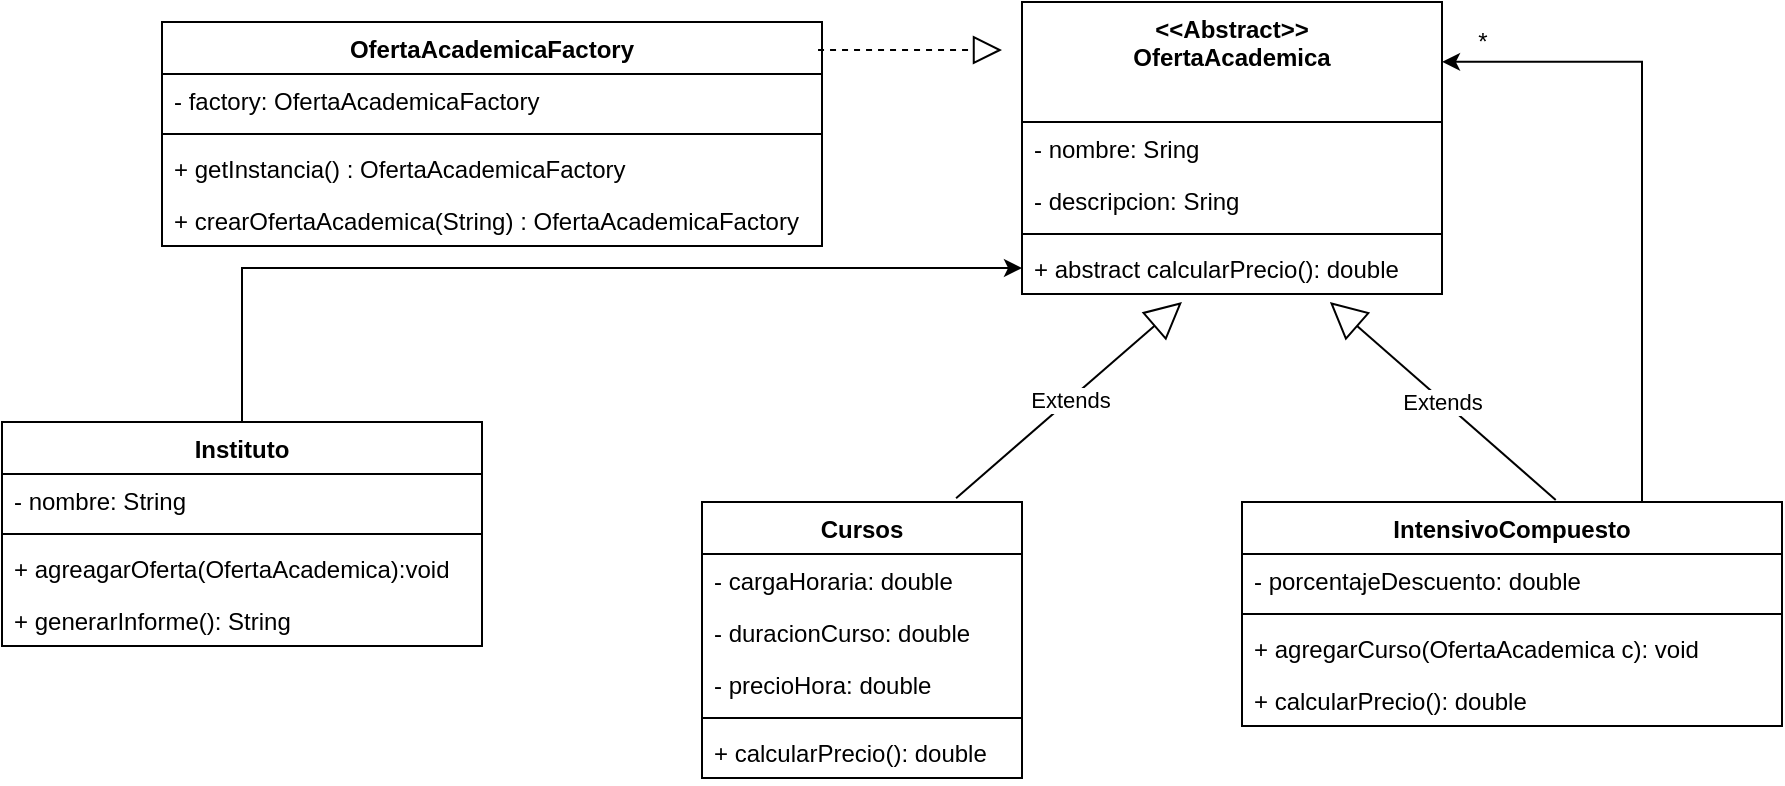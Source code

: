 <mxfile version="15.8.7" type="device"><diagram id="I60SCeAmJQBiY9AlfCow" name="Página-1"><mxGraphModel dx="1440" dy="553" grid="1" gridSize="10" guides="1" tooltips="1" connect="1" arrows="1" fold="1" page="1" pageScale="1" pageWidth="827" pageHeight="1169" math="0" shadow="0"><root><mxCell id="0"/><mxCell id="1" parent="0"/><mxCell id="iQOZqQ7JNTVdH0bEoJsO-21" style="edgeStyle=orthogonalEdgeStyle;rounded=0;orthogonalLoop=1;jettySize=auto;html=1;entryX=1;entryY=0.205;entryDx=0;entryDy=0;entryPerimeter=0;" edge="1" parent="1" source="iQOZqQ7JNTVdH0bEoJsO-1" target="iQOZqQ7JNTVdH0bEoJsO-9"><mxGeometry relative="1" as="geometry"><mxPoint x="280" y="90" as="targetPoint"/><Array as="points"><mxPoint x="340" y="100"/></Array></mxGeometry></mxCell><mxCell id="iQOZqQ7JNTVdH0bEoJsO-1" value="IntensivoCompuesto" style="swimlane;fontStyle=1;align=center;verticalAlign=top;childLayout=stackLayout;horizontal=1;startSize=26;horizontalStack=0;resizeParent=1;resizeParentMax=0;resizeLast=0;collapsible=1;marginBottom=0;" vertex="1" parent="1"><mxGeometry x="140" y="320" width="270" height="112" as="geometry"/></mxCell><mxCell id="iQOZqQ7JNTVdH0bEoJsO-2" value="- porcentajeDescuento: double" style="text;strokeColor=none;fillColor=none;align=left;verticalAlign=top;spacingLeft=4;spacingRight=4;overflow=hidden;rotatable=0;points=[[0,0.5],[1,0.5]];portConstraint=eastwest;" vertex="1" parent="iQOZqQ7JNTVdH0bEoJsO-1"><mxGeometry y="26" width="270" height="26" as="geometry"/></mxCell><mxCell id="iQOZqQ7JNTVdH0bEoJsO-3" value="" style="line;strokeWidth=1;fillColor=none;align=left;verticalAlign=middle;spacingTop=-1;spacingLeft=3;spacingRight=3;rotatable=0;labelPosition=right;points=[];portConstraint=eastwest;" vertex="1" parent="iQOZqQ7JNTVdH0bEoJsO-1"><mxGeometry y="52" width="270" height="8" as="geometry"/></mxCell><mxCell id="iQOZqQ7JNTVdH0bEoJsO-17" value="+ agregarCurso(OfertaAcademica c): void" style="text;strokeColor=none;fillColor=none;align=left;verticalAlign=top;spacingLeft=4;spacingRight=4;overflow=hidden;rotatable=0;points=[[0,0.5],[1,0.5]];portConstraint=eastwest;" vertex="1" parent="iQOZqQ7JNTVdH0bEoJsO-1"><mxGeometry y="60" width="270" height="26" as="geometry"/></mxCell><mxCell id="iQOZqQ7JNTVdH0bEoJsO-18" value="+ calcularPrecio(): double" style="text;strokeColor=none;fillColor=none;align=left;verticalAlign=top;spacingLeft=4;spacingRight=4;overflow=hidden;rotatable=0;points=[[0,0.5],[1,0.5]];portConstraint=eastwest;" vertex="1" parent="iQOZqQ7JNTVdH0bEoJsO-1"><mxGeometry y="86" width="270" height="26" as="geometry"/></mxCell><mxCell id="iQOZqQ7JNTVdH0bEoJsO-5" value="Cursos" style="swimlane;fontStyle=1;align=center;verticalAlign=top;childLayout=stackLayout;horizontal=1;startSize=26;horizontalStack=0;resizeParent=1;resizeParentMax=0;resizeLast=0;collapsible=1;marginBottom=0;" vertex="1" parent="1"><mxGeometry x="-130" y="320" width="160" height="138" as="geometry"/></mxCell><mxCell id="iQOZqQ7JNTVdH0bEoJsO-6" value="- cargaHoraria: double" style="text;strokeColor=none;fillColor=none;align=left;verticalAlign=top;spacingLeft=4;spacingRight=4;overflow=hidden;rotatable=0;points=[[0,0.5],[1,0.5]];portConstraint=eastwest;" vertex="1" parent="iQOZqQ7JNTVdH0bEoJsO-5"><mxGeometry y="26" width="160" height="26" as="geometry"/></mxCell><mxCell id="iQOZqQ7JNTVdH0bEoJsO-14" value="- duracionCurso: double" style="text;strokeColor=none;fillColor=none;align=left;verticalAlign=top;spacingLeft=4;spacingRight=4;overflow=hidden;rotatable=0;points=[[0,0.5],[1,0.5]];portConstraint=eastwest;" vertex="1" parent="iQOZqQ7JNTVdH0bEoJsO-5"><mxGeometry y="52" width="160" height="26" as="geometry"/></mxCell><mxCell id="iQOZqQ7JNTVdH0bEoJsO-15" value="- precioHora: double" style="text;strokeColor=none;fillColor=none;align=left;verticalAlign=top;spacingLeft=4;spacingRight=4;overflow=hidden;rotatable=0;points=[[0,0.5],[1,0.5]];portConstraint=eastwest;" vertex="1" parent="iQOZqQ7JNTVdH0bEoJsO-5"><mxGeometry y="78" width="160" height="26" as="geometry"/></mxCell><mxCell id="iQOZqQ7JNTVdH0bEoJsO-7" value="" style="line;strokeWidth=1;fillColor=none;align=left;verticalAlign=middle;spacingTop=-1;spacingLeft=3;spacingRight=3;rotatable=0;labelPosition=right;points=[];portConstraint=eastwest;" vertex="1" parent="iQOZqQ7JNTVdH0bEoJsO-5"><mxGeometry y="104" width="160" height="8" as="geometry"/></mxCell><mxCell id="iQOZqQ7JNTVdH0bEoJsO-8" value="+ calcularPrecio(): double" style="text;strokeColor=none;fillColor=none;align=left;verticalAlign=top;spacingLeft=4;spacingRight=4;overflow=hidden;rotatable=0;points=[[0,0.5],[1,0.5]];portConstraint=eastwest;" vertex="1" parent="iQOZqQ7JNTVdH0bEoJsO-5"><mxGeometry y="112" width="160" height="26" as="geometry"/></mxCell><mxCell id="iQOZqQ7JNTVdH0bEoJsO-9" value="&lt;&lt;Abstract&gt;&gt;&#10;OfertaAcademica" style="swimlane;fontStyle=1;align=center;verticalAlign=top;childLayout=stackLayout;horizontal=1;startSize=60;horizontalStack=0;resizeParent=1;resizeParentMax=0;resizeLast=0;collapsible=1;marginBottom=0;" vertex="1" parent="1"><mxGeometry x="30" y="70" width="210" height="146" as="geometry"/></mxCell><mxCell id="iQOZqQ7JNTVdH0bEoJsO-10" value="- nombre: Sring" style="text;strokeColor=none;fillColor=none;align=left;verticalAlign=top;spacingLeft=4;spacingRight=4;overflow=hidden;rotatable=0;points=[[0,0.5],[1,0.5]];portConstraint=eastwest;" vertex="1" parent="iQOZqQ7JNTVdH0bEoJsO-9"><mxGeometry y="60" width="210" height="26" as="geometry"/></mxCell><mxCell id="iQOZqQ7JNTVdH0bEoJsO-13" value="- descripcion: Sring" style="text;strokeColor=none;fillColor=none;align=left;verticalAlign=top;spacingLeft=4;spacingRight=4;overflow=hidden;rotatable=0;points=[[0,0.5],[1,0.5]];portConstraint=eastwest;" vertex="1" parent="iQOZqQ7JNTVdH0bEoJsO-9"><mxGeometry y="86" width="210" height="26" as="geometry"/></mxCell><mxCell id="iQOZqQ7JNTVdH0bEoJsO-11" value="" style="line;strokeWidth=1;fillColor=none;align=left;verticalAlign=middle;spacingTop=-1;spacingLeft=3;spacingRight=3;rotatable=0;labelPosition=right;points=[];portConstraint=eastwest;" vertex="1" parent="iQOZqQ7JNTVdH0bEoJsO-9"><mxGeometry y="112" width="210" height="8" as="geometry"/></mxCell><mxCell id="iQOZqQ7JNTVdH0bEoJsO-12" value="+ abstract calcularPrecio(): double" style="text;strokeColor=none;fillColor=none;align=left;verticalAlign=top;spacingLeft=4;spacingRight=4;overflow=hidden;rotatable=0;points=[[0,0.5],[1,0.5]];portConstraint=eastwest;" vertex="1" parent="iQOZqQ7JNTVdH0bEoJsO-9"><mxGeometry y="120" width="210" height="26" as="geometry"/></mxCell><mxCell id="iQOZqQ7JNTVdH0bEoJsO-19" value="Extends" style="endArrow=block;endSize=16;endFill=0;html=1;rounded=0;exitX=0.581;exitY=-0.009;exitDx=0;exitDy=0;exitPerimeter=0;entryX=0.733;entryY=1.154;entryDx=0;entryDy=0;entryPerimeter=0;" edge="1" parent="1" source="iQOZqQ7JNTVdH0bEoJsO-1" target="iQOZqQ7JNTVdH0bEoJsO-12"><mxGeometry width="160" relative="1" as="geometry"><mxPoint x="-10" y="290" as="sourcePoint"/><mxPoint x="170" y="240" as="targetPoint"/></mxGeometry></mxCell><mxCell id="iQOZqQ7JNTVdH0bEoJsO-20" value="Extends" style="endArrow=block;endSize=16;endFill=0;html=1;rounded=0;exitX=0.794;exitY=-0.014;exitDx=0;exitDy=0;exitPerimeter=0;" edge="1" parent="1" source="iQOZqQ7JNTVdH0bEoJsO-5"><mxGeometry width="160" relative="1" as="geometry"><mxPoint x="-10" y="290" as="sourcePoint"/><mxPoint x="110" y="220" as="targetPoint"/></mxGeometry></mxCell><mxCell id="iQOZqQ7JNTVdH0bEoJsO-22" value="*" style="text;html=1;align=center;verticalAlign=middle;resizable=0;points=[];autosize=1;strokeColor=none;fillColor=none;" vertex="1" parent="1"><mxGeometry x="250" y="80" width="20" height="20" as="geometry"/></mxCell><mxCell id="iQOZqQ7JNTVdH0bEoJsO-23" value="OfertaAcademicaFactory" style="swimlane;fontStyle=1;align=center;verticalAlign=top;childLayout=stackLayout;horizontal=1;startSize=26;horizontalStack=0;resizeParent=1;resizeParentMax=0;resizeLast=0;collapsible=1;marginBottom=0;" vertex="1" parent="1"><mxGeometry x="-400" y="80" width="330" height="112" as="geometry"/></mxCell><mxCell id="iQOZqQ7JNTVdH0bEoJsO-26" value="- factory: OfertaAcademicaFactory" style="text;strokeColor=none;fillColor=none;align=left;verticalAlign=top;spacingLeft=4;spacingRight=4;overflow=hidden;rotatable=0;points=[[0,0.5],[1,0.5]];portConstraint=eastwest;" vertex="1" parent="iQOZqQ7JNTVdH0bEoJsO-23"><mxGeometry y="26" width="330" height="26" as="geometry"/></mxCell><mxCell id="iQOZqQ7JNTVdH0bEoJsO-27" value="" style="line;strokeWidth=1;fillColor=none;align=left;verticalAlign=middle;spacingTop=-1;spacingLeft=3;spacingRight=3;rotatable=0;labelPosition=right;points=[];portConstraint=eastwest;" vertex="1" parent="iQOZqQ7JNTVdH0bEoJsO-23"><mxGeometry y="52" width="330" height="8" as="geometry"/></mxCell><mxCell id="iQOZqQ7JNTVdH0bEoJsO-28" value="+ getInstancia() : OfertaAcademicaFactory" style="text;strokeColor=none;fillColor=none;align=left;verticalAlign=top;spacingLeft=4;spacingRight=4;overflow=hidden;rotatable=0;points=[[0,0.5],[1,0.5]];portConstraint=eastwest;" vertex="1" parent="iQOZqQ7JNTVdH0bEoJsO-23"><mxGeometry y="60" width="330" height="26" as="geometry"/></mxCell><mxCell id="iQOZqQ7JNTVdH0bEoJsO-30" value="+ crearOfertaAcademica(String) : OfertaAcademicaFactory" style="text;strokeColor=none;fillColor=none;align=left;verticalAlign=top;spacingLeft=4;spacingRight=4;overflow=hidden;rotatable=0;points=[[0,0.5],[1,0.5]];portConstraint=eastwest;" vertex="1" parent="iQOZqQ7JNTVdH0bEoJsO-23"><mxGeometry y="86" width="330" height="26" as="geometry"/></mxCell><mxCell id="iQOZqQ7JNTVdH0bEoJsO-29" value="" style="endArrow=block;dashed=1;endFill=0;endSize=12;html=1;rounded=0;exitX=0.994;exitY=0.125;exitDx=0;exitDy=0;exitPerimeter=0;" edge="1" parent="1" source="iQOZqQ7JNTVdH0bEoJsO-23"><mxGeometry width="160" relative="1" as="geometry"><mxPoint x="-190" y="290" as="sourcePoint"/><mxPoint x="20" y="94" as="targetPoint"/></mxGeometry></mxCell><mxCell id="iQOZqQ7JNTVdH0bEoJsO-37" style="edgeStyle=orthogonalEdgeStyle;rounded=0;orthogonalLoop=1;jettySize=auto;html=1;entryX=0;entryY=0.5;entryDx=0;entryDy=0;" edge="1" parent="1" source="iQOZqQ7JNTVdH0bEoJsO-31" target="iQOZqQ7JNTVdH0bEoJsO-12"><mxGeometry relative="1" as="geometry"/></mxCell><mxCell id="iQOZqQ7JNTVdH0bEoJsO-31" value="Instituto" style="swimlane;fontStyle=1;align=center;verticalAlign=top;childLayout=stackLayout;horizontal=1;startSize=26;horizontalStack=0;resizeParent=1;resizeParentMax=0;resizeLast=0;collapsible=1;marginBottom=0;" vertex="1" parent="1"><mxGeometry x="-480" y="280" width="240" height="112" as="geometry"/></mxCell><mxCell id="iQOZqQ7JNTVdH0bEoJsO-33" value="- nombre: String" style="text;strokeColor=none;fillColor=none;align=left;verticalAlign=top;spacingLeft=4;spacingRight=4;overflow=hidden;rotatable=0;points=[[0,0.5],[1,0.5]];portConstraint=eastwest;" vertex="1" parent="iQOZqQ7JNTVdH0bEoJsO-31"><mxGeometry y="26" width="240" height="26" as="geometry"/></mxCell><mxCell id="iQOZqQ7JNTVdH0bEoJsO-35" value="" style="line;strokeWidth=1;fillColor=none;align=left;verticalAlign=middle;spacingTop=-1;spacingLeft=3;spacingRight=3;rotatable=0;labelPosition=right;points=[];portConstraint=eastwest;" vertex="1" parent="iQOZqQ7JNTVdH0bEoJsO-31"><mxGeometry y="52" width="240" height="8" as="geometry"/></mxCell><mxCell id="iQOZqQ7JNTVdH0bEoJsO-36" value="+ agreagarOferta(OfertaAcademica):void" style="text;strokeColor=none;fillColor=none;align=left;verticalAlign=top;spacingLeft=4;spacingRight=4;overflow=hidden;rotatable=0;points=[[0,0.5],[1,0.5]];portConstraint=eastwest;" vertex="1" parent="iQOZqQ7JNTVdH0bEoJsO-31"><mxGeometry y="60" width="240" height="26" as="geometry"/></mxCell><mxCell id="iQOZqQ7JNTVdH0bEoJsO-38" value="+ generarInforme(): String" style="text;strokeColor=none;fillColor=none;align=left;verticalAlign=top;spacingLeft=4;spacingRight=4;overflow=hidden;rotatable=0;points=[[0,0.5],[1,0.5]];portConstraint=eastwest;" vertex="1" parent="iQOZqQ7JNTVdH0bEoJsO-31"><mxGeometry y="86" width="240" height="26" as="geometry"/></mxCell></root></mxGraphModel></diagram></mxfile>